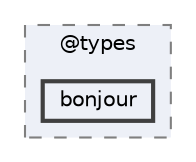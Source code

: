 digraph "pkiclassroomrescheduler/src/main/frontend/node_modules/@types/bonjour"
{
 // LATEX_PDF_SIZE
  bgcolor="transparent";
  edge [fontname=Helvetica,fontsize=10,labelfontname=Helvetica,labelfontsize=10];
  node [fontname=Helvetica,fontsize=10,shape=box,height=0.2,width=0.4];
  compound=true
  subgraph clusterdir_4e994157bc6d0b5f80f6b9b3b1e8b410 {
    graph [ bgcolor="#edf0f7", pencolor="grey50", label="@types", fontname=Helvetica,fontsize=10 style="filled,dashed", URL="dir_4e994157bc6d0b5f80f6b9b3b1e8b410.html",tooltip=""]
  dir_c752a7c966946767e825bdf8572d03b8 [label="bonjour", fillcolor="#edf0f7", color="grey25", style="filled,bold", URL="dir_c752a7c966946767e825bdf8572d03b8.html",tooltip=""];
  }
}
